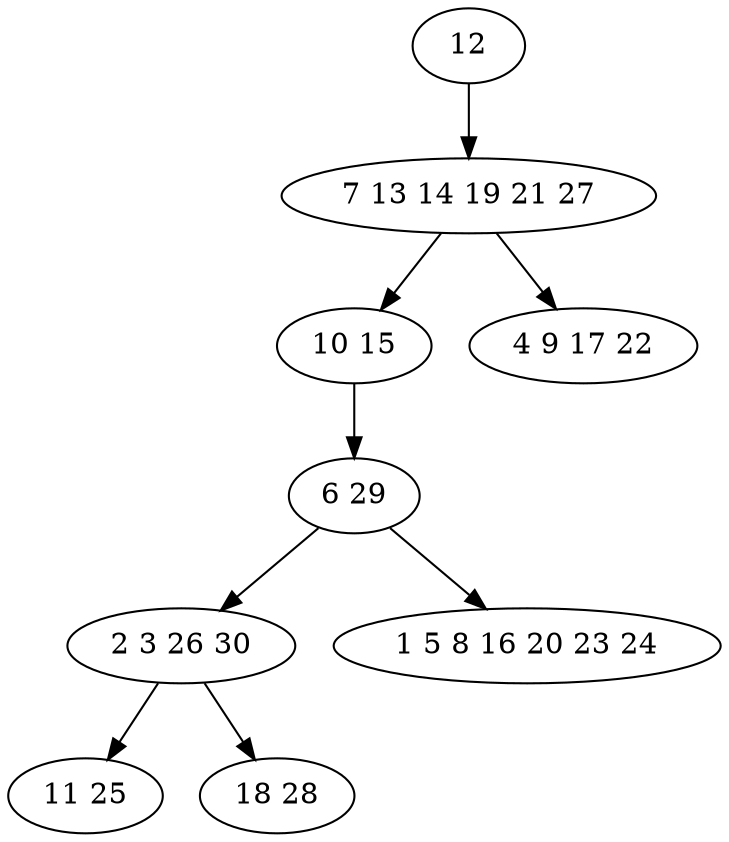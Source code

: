digraph true_tree {
	"0" -> "1"
	"1" -> "2"
	"2" -> "3"
	"3" -> "4"
	"3" -> "5"
	"1" -> "6"
	"4" -> "7"
	"4" -> "8"
	"0" [label="12"];
	"1" [label="7 13 14 19 21 27"];
	"2" [label="10 15"];
	"3" [label="6 29"];
	"4" [label="2 3 26 30"];
	"5" [label="1 5 8 16 20 23 24"];
	"6" [label="4 9 17 22"];
	"7" [label="11 25"];
	"8" [label="18 28"];
}
